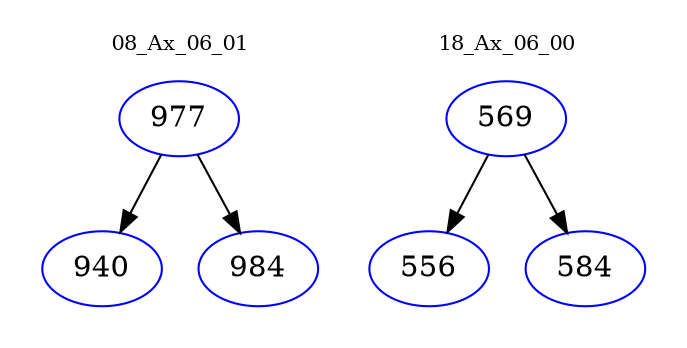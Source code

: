 digraph{
subgraph cluster_0 {
color = white
label = "08_Ax_06_01";
fontsize=10;
T0_977 [label="977", color="blue"]
T0_977 -> T0_940 [color="black"]
T0_940 [label="940", color="blue"]
T0_977 -> T0_984 [color="black"]
T0_984 [label="984", color="blue"]
}
subgraph cluster_1 {
color = white
label = "18_Ax_06_00";
fontsize=10;
T1_569 [label="569", color="blue"]
T1_569 -> T1_556 [color="black"]
T1_556 [label="556", color="blue"]
T1_569 -> T1_584 [color="black"]
T1_584 [label="584", color="blue"]
}
}
